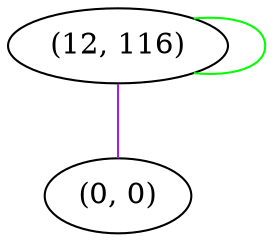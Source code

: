 graph "" {
"(12, 116)";
"(0, 0)";
"(12, 116)" -- "(12, 116)"  [color=green, key=0, weight=2];
"(12, 116)" -- "(0, 0)"  [color=purple, key=0, weight=4];
}
